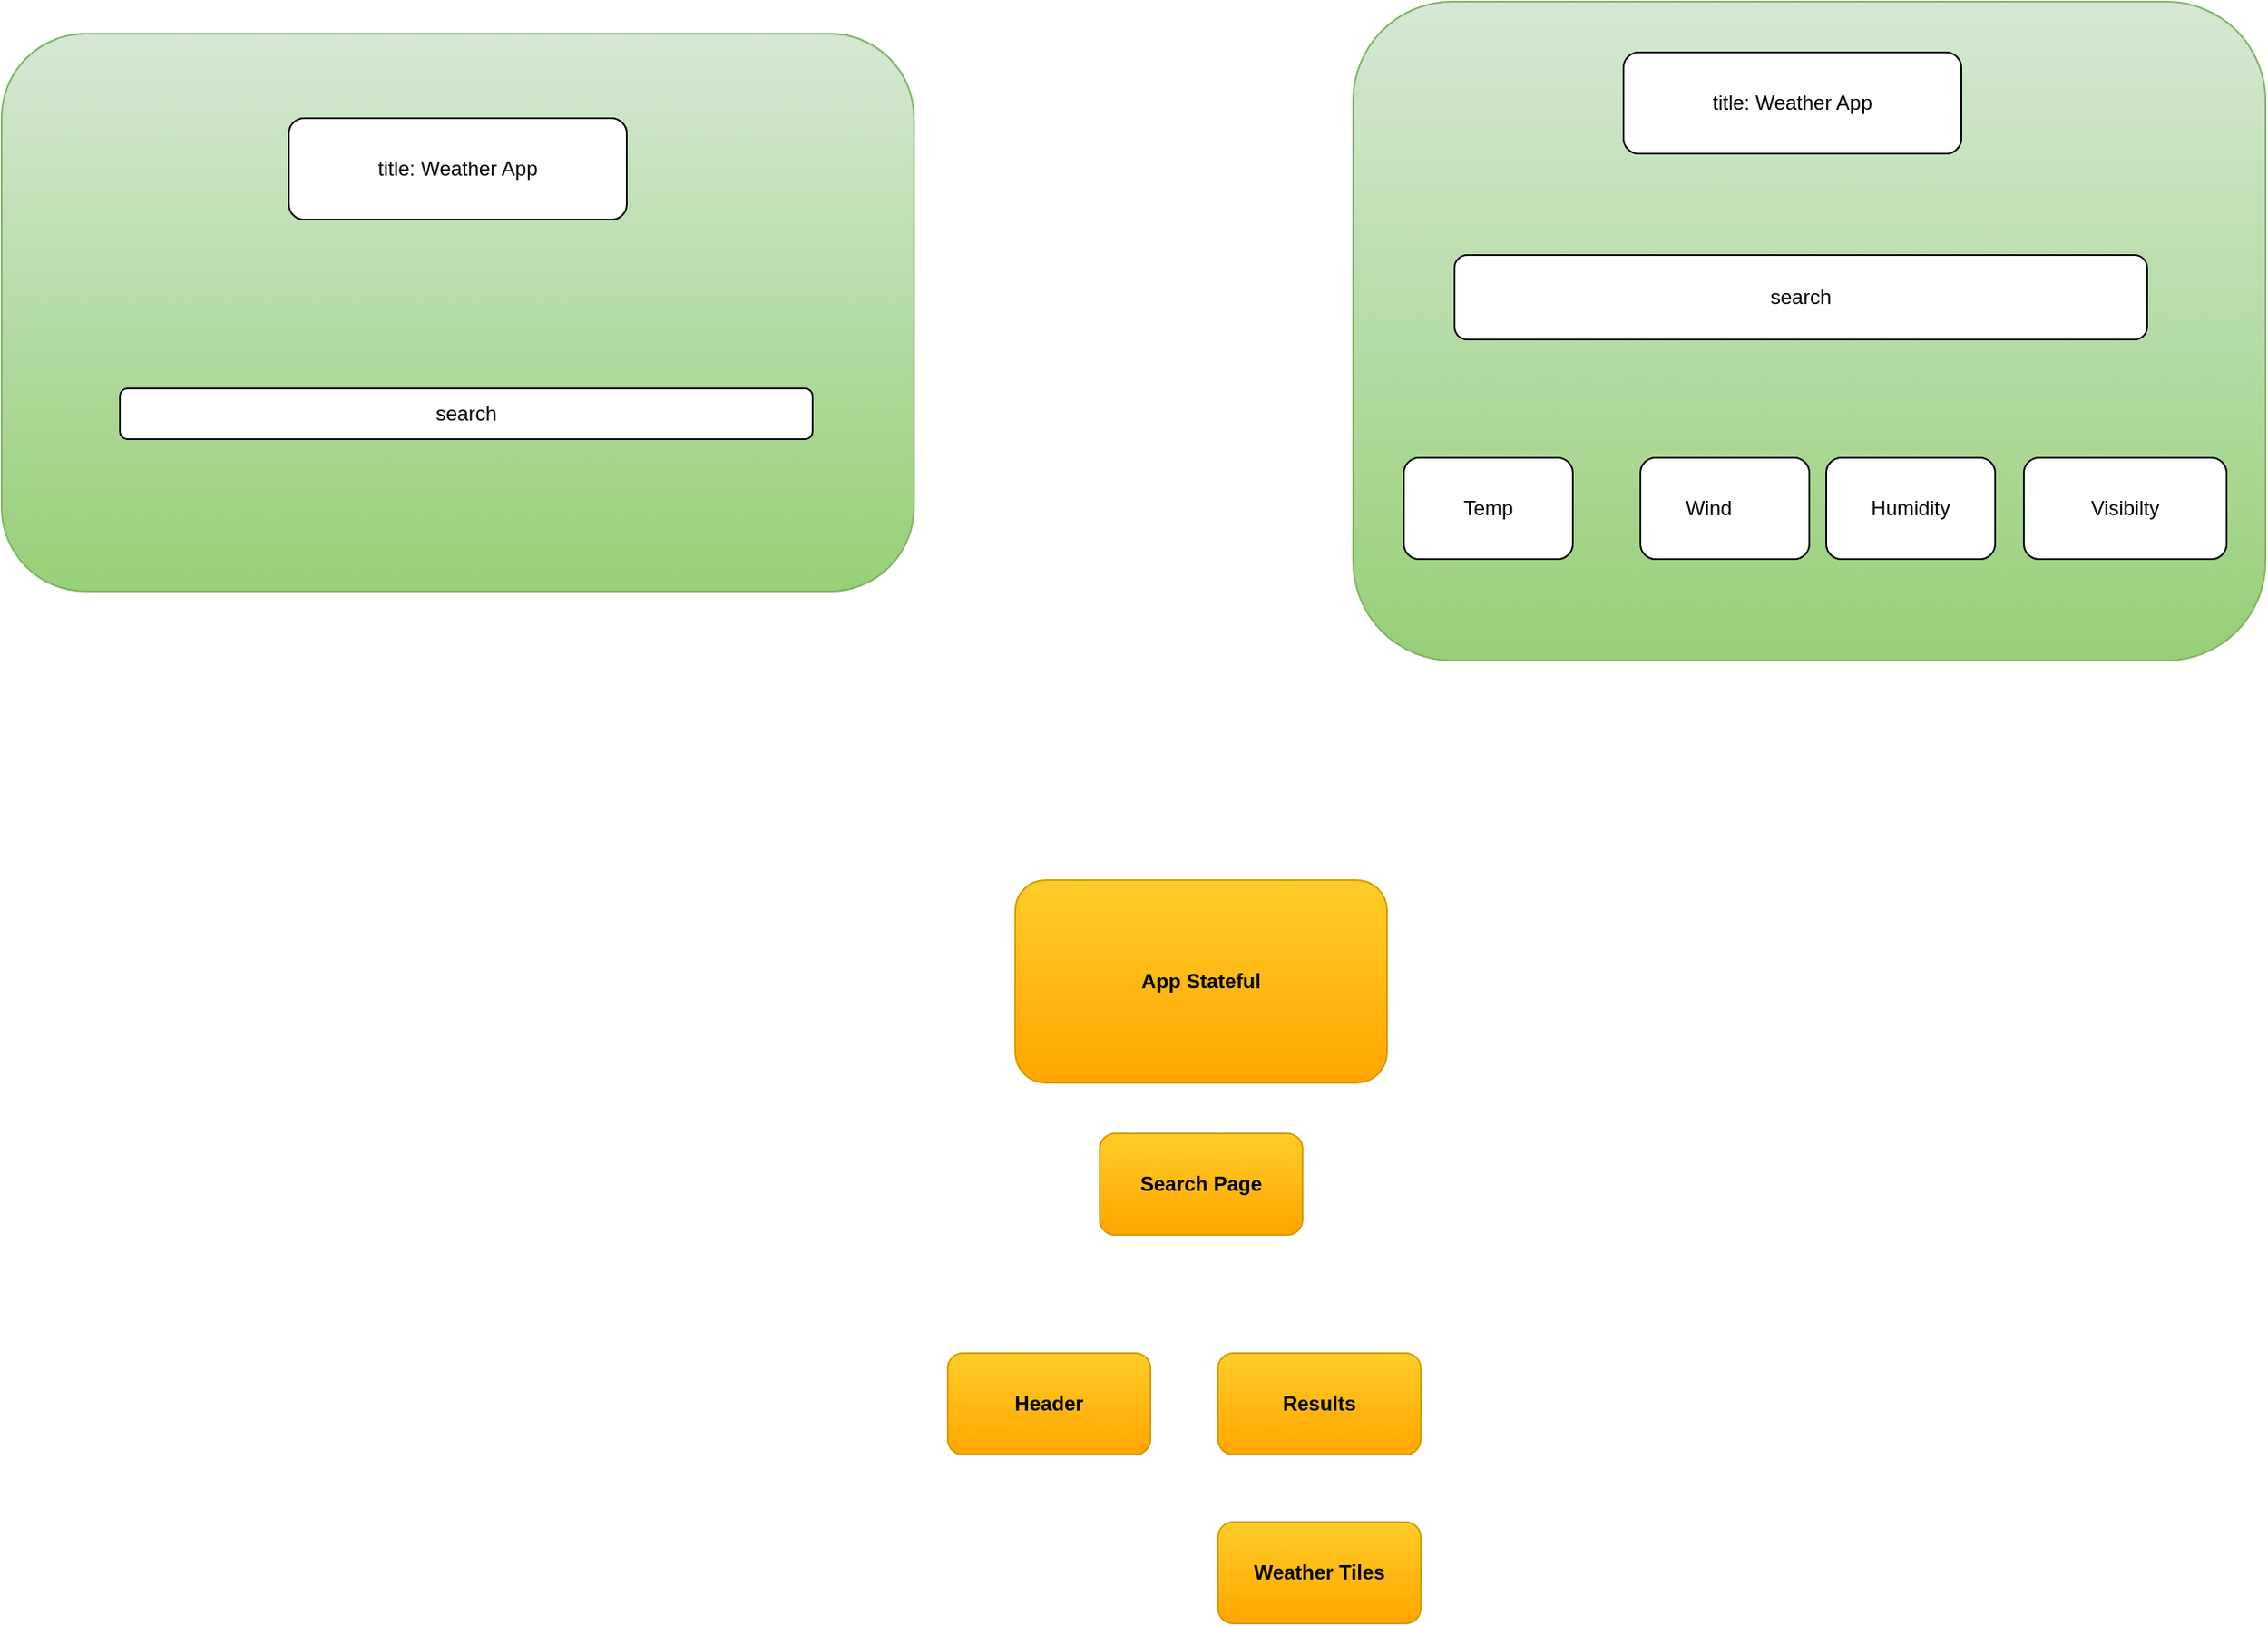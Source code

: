 <mxfile>
    <diagram id="qD4d3Z5uoRKdMK0f4JwF" name="Page-1">
        <mxGraphModel dx="1305" dy="384" grid="1" gridSize="10" guides="1" tooltips="1" connect="1" arrows="1" fold="1" page="1" pageScale="1" pageWidth="1654" pageHeight="1169" math="0" shadow="0">
            <root>
                <mxCell id="0"/>
                <mxCell id="1" parent="0"/>
                <mxCell id="2" value="" style="rounded=1;whiteSpace=wrap;html=1;fillColor=#d5e8d4;strokeColor=#82b366;gradientColor=#97d077;" parent="1" vertex="1">
                    <mxGeometry x="160" y="49" width="540" height="330" as="geometry"/>
                </mxCell>
                <mxCell id="3" value="search" style="rounded=1;whiteSpace=wrap;html=1;" parent="1" vertex="1">
                    <mxGeometry x="230" y="259" width="410" height="30" as="geometry"/>
                </mxCell>
                <mxCell id="4" value="title: Weather App" style="rounded=1;whiteSpace=wrap;html=1;" parent="1" vertex="1">
                    <mxGeometry x="330" y="99" width="200" height="60" as="geometry"/>
                </mxCell>
                <mxCell id="7" value="" style="rounded=1;whiteSpace=wrap;html=1;fillColor=#d5e8d4;gradientColor=#97d077;strokeColor=#82b366;" parent="1" vertex="1">
                    <mxGeometry x="960" y="30" width="540" height="390" as="geometry"/>
                </mxCell>
                <mxCell id="8" value="search" style="rounded=1;whiteSpace=wrap;html=1;" parent="1" vertex="1">
                    <mxGeometry x="1020" y="180" width="410" height="50" as="geometry"/>
                </mxCell>
                <mxCell id="9" value="title: Weather App" style="rounded=1;whiteSpace=wrap;html=1;" parent="1" vertex="1">
                    <mxGeometry x="1120" y="60" width="200" height="60" as="geometry"/>
                </mxCell>
                <mxCell id="11" value="" style="rounded=1;whiteSpace=wrap;html=1;" parent="1" vertex="1">
                    <mxGeometry x="1130" y="300" width="100" height="60" as="geometry"/>
                </mxCell>
                <mxCell id="12" value="Humidity" style="rounded=1;whiteSpace=wrap;html=1;" parent="1" vertex="1">
                    <mxGeometry x="1240" y="300" width="100" height="60" as="geometry"/>
                </mxCell>
                <mxCell id="13" value="Temp" style="rounded=1;whiteSpace=wrap;html=1;" parent="1" vertex="1">
                    <mxGeometry x="990" y="300" width="100" height="60" as="geometry"/>
                </mxCell>
                <mxCell id="15" value="Visibilty" style="rounded=1;whiteSpace=wrap;html=1;" parent="1" vertex="1">
                    <mxGeometry x="1357" y="300" width="120" height="60" as="geometry"/>
                </mxCell>
                <mxCell id="16" value="Wind" style="text;html=1;align=center;verticalAlign=middle;resizable=0;points=[];autosize=1;strokeColor=none;fillColor=none;" parent="1" vertex="1">
                    <mxGeometry x="1150" y="320" width="40" height="20" as="geometry"/>
                </mxCell>
                <mxCell id="19" value="&lt;b&gt;&lt;font color=&quot;#000000&quot;&gt;App Stateful&lt;/font&gt;&lt;/b&gt;" style="rounded=1;whiteSpace=wrap;html=1;fillColor=#ffcd28;gradientColor=#ffa500;strokeColor=#d79b00;" parent="1" vertex="1">
                    <mxGeometry x="760" y="550" width="220" height="120" as="geometry"/>
                </mxCell>
                <mxCell id="26" value="&lt;font color=&quot;#000000&quot;&gt;&lt;b&gt;Search Page&lt;/b&gt;&lt;/font&gt;" style="rounded=1;whiteSpace=wrap;html=1;fillColor=#ffcd28;gradientColor=#ffa500;strokeColor=#d79b00;" parent="1" vertex="1">
                    <mxGeometry x="810" y="700" width="120" height="60" as="geometry"/>
                </mxCell>
                <mxCell id="27" value="&lt;font color=&quot;#000000&quot;&gt;&lt;b&gt;Header&lt;/b&gt;&lt;/font&gt;" style="rounded=1;whiteSpace=wrap;html=1;fillColor=#ffcd28;gradientColor=#ffa500;strokeColor=#d79b00;" parent="1" vertex="1">
                    <mxGeometry x="720" y="830" width="120" height="60" as="geometry"/>
                </mxCell>
                <mxCell id="28" value="&lt;font color=&quot;#000000&quot;&gt;&lt;b&gt;Results&lt;/b&gt;&lt;/font&gt;" style="rounded=1;whiteSpace=wrap;html=1;fillColor=#ffcd28;gradientColor=#ffa500;strokeColor=#d79b00;" parent="1" vertex="1">
                    <mxGeometry x="880" y="830" width="120" height="60" as="geometry"/>
                </mxCell>
                <mxCell id="29" value="&lt;font color=&quot;#000000&quot;&gt;&lt;b&gt;Weather Tiles&lt;/b&gt;&lt;/font&gt;" style="rounded=1;whiteSpace=wrap;html=1;fillColor=#ffcd28;gradientColor=#ffa500;strokeColor=#d79b00;" parent="1" vertex="1">
                    <mxGeometry x="880" y="930" width="120" height="60" as="geometry"/>
                </mxCell>
            </root>
        </mxGraphModel>
    </diagram>
</mxfile>